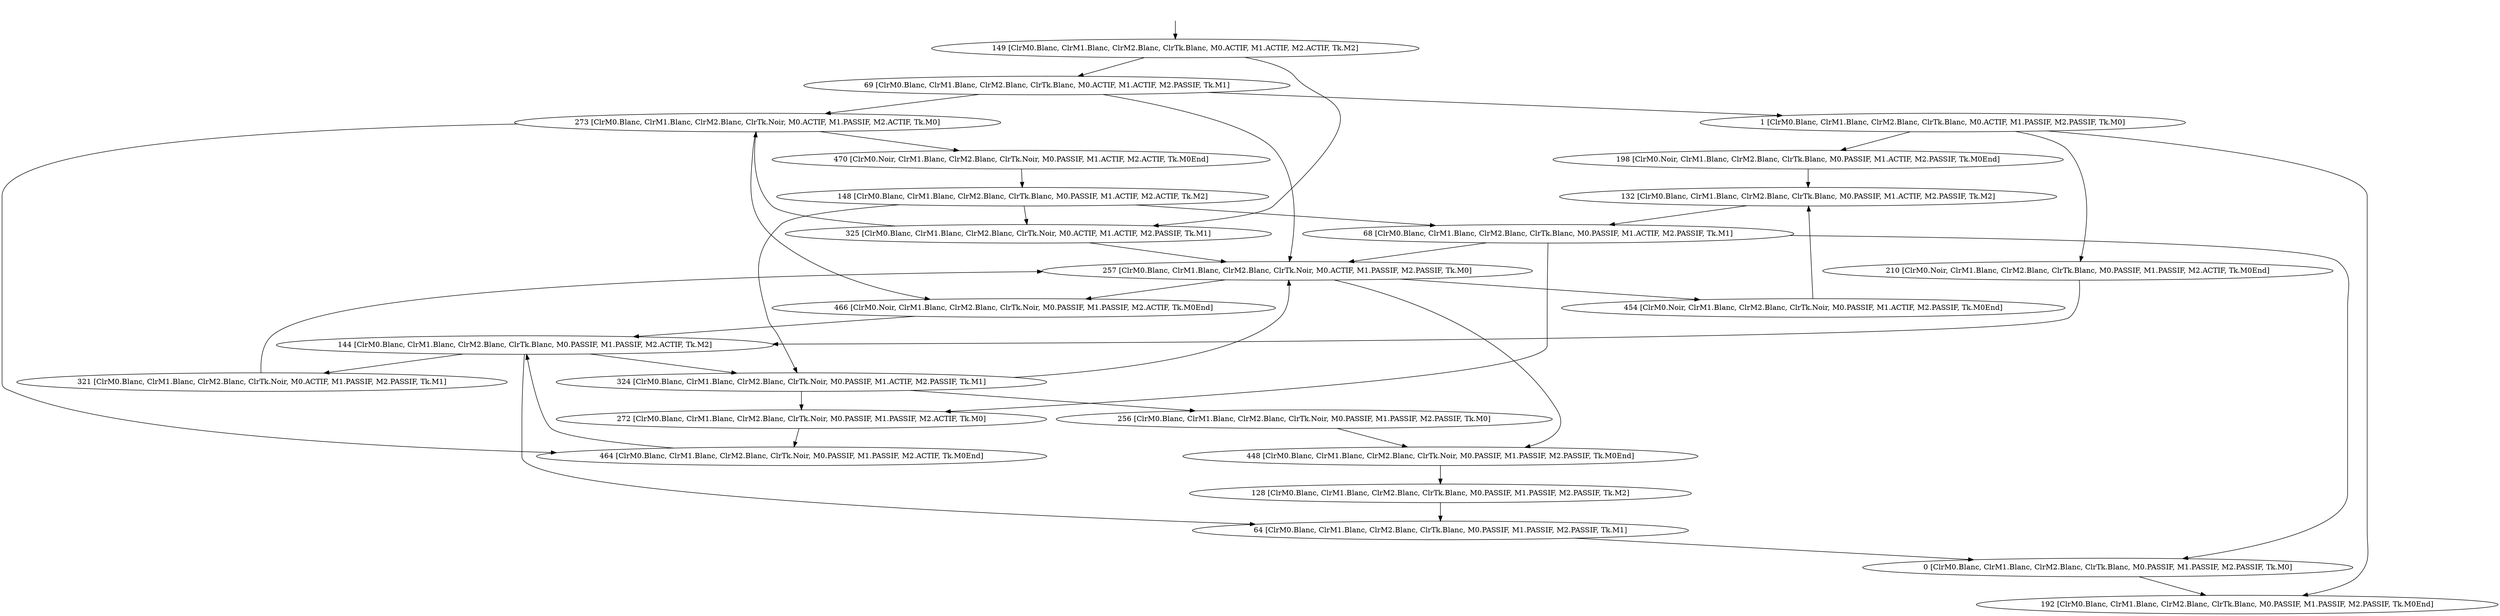 digraph system {
_149[label="", shape=none ];
_149->149;
149 [label= "149 [ClrM0.Blanc, ClrM1.Blanc, ClrM2.Blanc, ClrTk.Blanc, M0.ACTIF, M1.ACTIF, M2.ACTIF, Tk.M2]"];
69 [label= "69 [ClrM0.Blanc, ClrM1.Blanc, ClrM2.Blanc, ClrTk.Blanc, M0.ACTIF, M1.ACTIF, M2.PASSIF, Tk.M1]"];
1 [label= "1 [ClrM0.Blanc, ClrM1.Blanc, ClrM2.Blanc, ClrTk.Blanc, M0.ACTIF, M1.PASSIF, M2.PASSIF, Tk.M0]"];
148 [label= "148 [ClrM0.Blanc, ClrM1.Blanc, ClrM2.Blanc, ClrTk.Blanc, M0.PASSIF, M1.ACTIF, M2.ACTIF, Tk.M2]"];
68 [label= "68 [ClrM0.Blanc, ClrM1.Blanc, ClrM2.Blanc, ClrTk.Blanc, M0.PASSIF, M1.ACTIF, M2.PASSIF, Tk.M1]"];
132 [label= "132 [ClrM0.Blanc, ClrM1.Blanc, ClrM2.Blanc, ClrTk.Blanc, M0.PASSIF, M1.ACTIF, M2.PASSIF, Tk.M2]"];
144 [label= "144 [ClrM0.Blanc, ClrM1.Blanc, ClrM2.Blanc, ClrTk.Blanc, M0.PASSIF, M1.PASSIF, M2.ACTIF, Tk.M2]"];
0 [label= "0 [ClrM0.Blanc, ClrM1.Blanc, ClrM2.Blanc, ClrTk.Blanc, M0.PASSIF, M1.PASSIF, M2.PASSIF, Tk.M0]"];
192 [label= "192 [ClrM0.Blanc, ClrM1.Blanc, ClrM2.Blanc, ClrTk.Blanc, M0.PASSIF, M1.PASSIF, M2.PASSIF, Tk.M0End]"];
64 [label= "64 [ClrM0.Blanc, ClrM1.Blanc, ClrM2.Blanc, ClrTk.Blanc, M0.PASSIF, M1.PASSIF, M2.PASSIF, Tk.M1]"];
128 [label= "128 [ClrM0.Blanc, ClrM1.Blanc, ClrM2.Blanc, ClrTk.Blanc, M0.PASSIF, M1.PASSIF, M2.PASSIF, Tk.M2]"];
325 [label= "325 [ClrM0.Blanc, ClrM1.Blanc, ClrM2.Blanc, ClrTk.Noir, M0.ACTIF, M1.ACTIF, M2.PASSIF, Tk.M1]"];
273 [label= "273 [ClrM0.Blanc, ClrM1.Blanc, ClrM2.Blanc, ClrTk.Noir, M0.ACTIF, M1.PASSIF, M2.ACTIF, Tk.M0]"];
257 [label= "257 [ClrM0.Blanc, ClrM1.Blanc, ClrM2.Blanc, ClrTk.Noir, M0.ACTIF, M1.PASSIF, M2.PASSIF, Tk.M0]"];
321 [label= "321 [ClrM0.Blanc, ClrM1.Blanc, ClrM2.Blanc, ClrTk.Noir, M0.ACTIF, M1.PASSIF, M2.PASSIF, Tk.M1]"];
324 [label= "324 [ClrM0.Blanc, ClrM1.Blanc, ClrM2.Blanc, ClrTk.Noir, M0.PASSIF, M1.ACTIF, M2.PASSIF, Tk.M1]"];
272 [label= "272 [ClrM0.Blanc, ClrM1.Blanc, ClrM2.Blanc, ClrTk.Noir, M0.PASSIF, M1.PASSIF, M2.ACTIF, Tk.M0]"];
464 [label= "464 [ClrM0.Blanc, ClrM1.Blanc, ClrM2.Blanc, ClrTk.Noir, M0.PASSIF, M1.PASSIF, M2.ACTIF, Tk.M0End]"];
256 [label= "256 [ClrM0.Blanc, ClrM1.Blanc, ClrM2.Blanc, ClrTk.Noir, M0.PASSIF, M1.PASSIF, M2.PASSIF, Tk.M0]"];
448 [label= "448 [ClrM0.Blanc, ClrM1.Blanc, ClrM2.Blanc, ClrTk.Noir, M0.PASSIF, M1.PASSIF, M2.PASSIF, Tk.M0End]"];
198 [label= "198 [ClrM0.Noir, ClrM1.Blanc, ClrM2.Blanc, ClrTk.Blanc, M0.PASSIF, M1.ACTIF, M2.PASSIF, Tk.M0End]"];
210 [label= "210 [ClrM0.Noir, ClrM1.Blanc, ClrM2.Blanc, ClrTk.Blanc, M0.PASSIF, M1.PASSIF, M2.ACTIF, Tk.M0End]"];
470 [label= "470 [ClrM0.Noir, ClrM1.Blanc, ClrM2.Blanc, ClrTk.Noir, M0.PASSIF, M1.ACTIF, M2.ACTIF, Tk.M0End]"];
454 [label= "454 [ClrM0.Noir, ClrM1.Blanc, ClrM2.Blanc, ClrTk.Noir, M0.PASSIF, M1.ACTIF, M2.PASSIF, Tk.M0End]"];
466 [label= "466 [ClrM0.Noir, ClrM1.Blanc, ClrM2.Blanc, ClrTk.Noir, M0.PASSIF, M1.PASSIF, M2.ACTIF, Tk.M0End]"];
149->69 [label= ""];
149->325 [label= ""];
69->273 [label= ""];
325->273 [label= ""];
325->257 [label= ""];
69->1 [label= ""];
69->257 [label= ""];
321->257 [label= ""];
273->470 [label= ""];
257->454 [label= ""];
1->198 [label= ""];
273->466 [label= ""];
257->466 [label= ""];
1->210 [label= ""];
273->464 [label= ""];
257->448 [label= ""];
1->192 [label= ""];
148->325 [label= ""];
68->257 [label= ""];
324->257 [label= ""];
144->321 [label= ""];
470->148 [label= ""];
198->132 [label= ""];
454->132 [label= ""];
210->144 [label= ""];
466->144 [label= ""];
148->68 [label= ""];
148->324 [label= ""];
132->68 [label= ""];
68->272 [label= ""];
324->272 [label= ""];
324->256 [label= ""];
68->0 [label= ""];
144->324 [label= ""];
464->144 [label= ""];
272->464 [label= ""];
144->64 [label= ""];
448->128 [label= ""];
64->0 [label= ""];
128->64 [label= ""];
256->448 [label= ""];
0->192 [label= ""];
}
